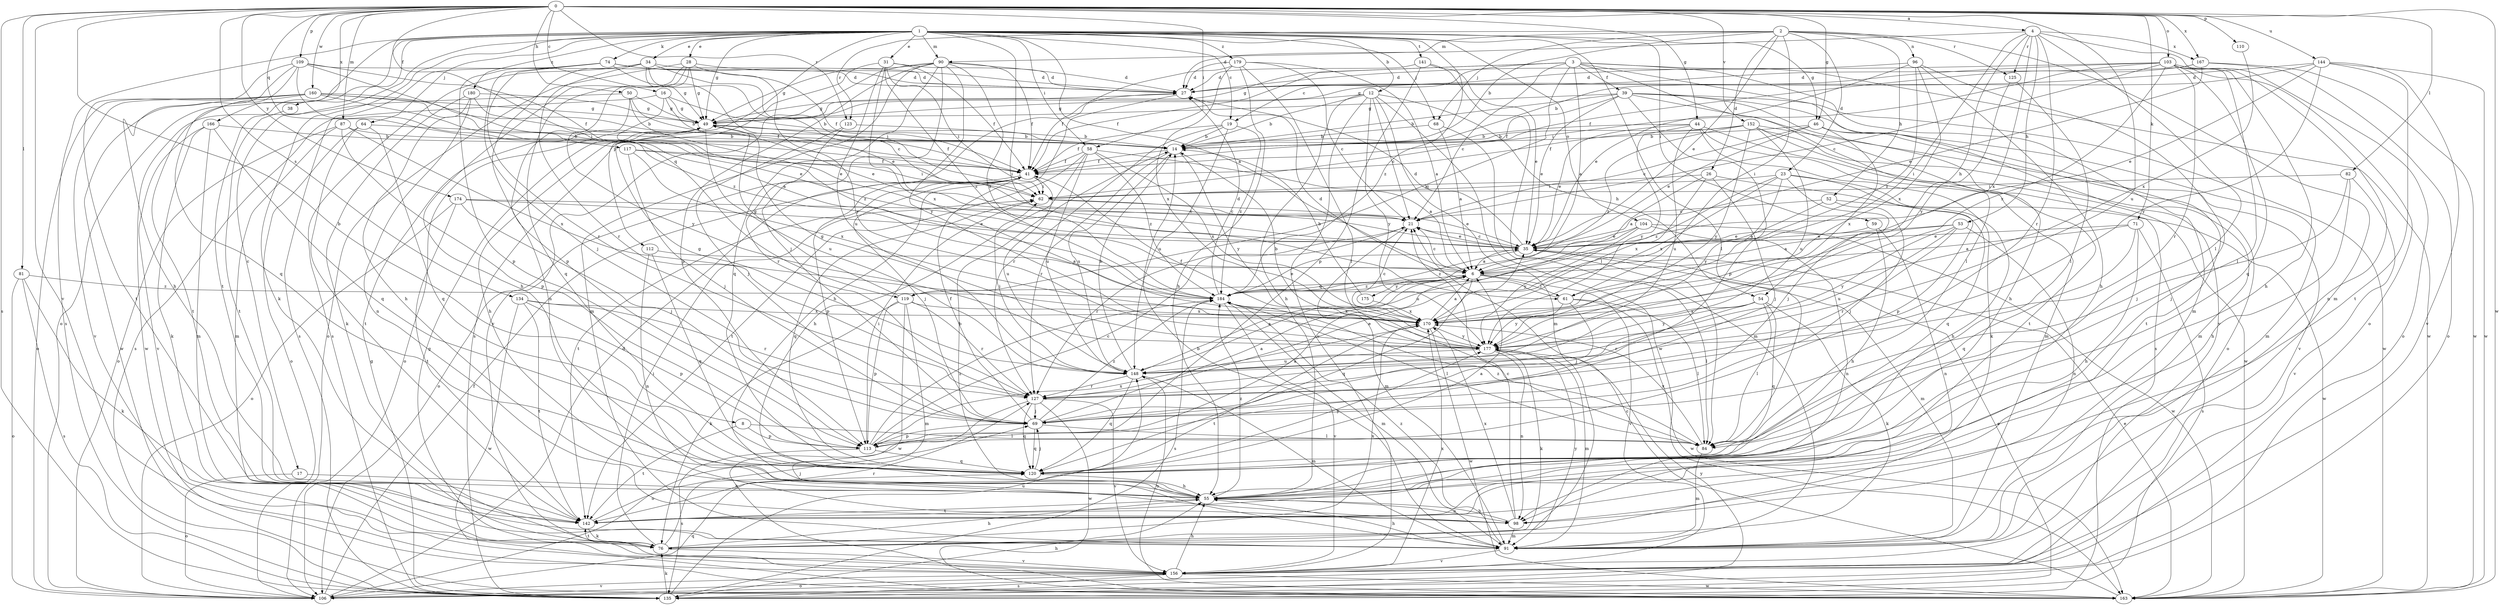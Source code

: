 strict digraph  {
0;
1;
2;
3;
4;
6;
8;
12;
14;
16;
17;
19;
21;
23;
26;
27;
28;
31;
34;
35;
38;
39;
41;
44;
46;
49;
50;
52;
53;
54;
55;
58;
59;
61;
62;
64;
68;
69;
71;
74;
76;
81;
82;
84;
87;
90;
91;
96;
98;
103;
104;
106;
109;
110;
112;
113;
117;
119;
120;
123;
125;
127;
134;
135;
141;
142;
144;
148;
152;
156;
160;
163;
166;
167;
170;
174;
175;
177;
179;
180;
184;
0 -> 4  [label=a];
0 -> 8  [label=b];
0 -> 16  [label=c];
0 -> 44  [label=g];
0 -> 46  [label=g];
0 -> 50  [label=h];
0 -> 58  [label=i];
0 -> 71  [label=k];
0 -> 81  [label=l];
0 -> 82  [label=l];
0 -> 87  [label=m];
0 -> 103  [label=o];
0 -> 109  [label=p];
0 -> 110  [label=p];
0 -> 117  [label=q];
0 -> 119  [label=q];
0 -> 123  [label=r];
0 -> 134  [label=s];
0 -> 135  [label=s];
0 -> 144  [label=u];
0 -> 148  [label=u];
0 -> 152  [label=v];
0 -> 156  [label=v];
0 -> 160  [label=w];
0 -> 163  [label=w];
0 -> 166  [label=x];
0 -> 167  [label=x];
0 -> 174  [label=y];
1 -> 6  [label=a];
1 -> 12  [label=b];
1 -> 17  [label=c];
1 -> 19  [label=c];
1 -> 28  [label=e];
1 -> 31  [label=e];
1 -> 34  [label=e];
1 -> 38  [label=f];
1 -> 46  [label=g];
1 -> 49  [label=g];
1 -> 58  [label=i];
1 -> 59  [label=i];
1 -> 61  [label=i];
1 -> 64  [label=j];
1 -> 68  [label=j];
1 -> 74  [label=k];
1 -> 76  [label=k];
1 -> 84  [label=l];
1 -> 90  [label=m];
1 -> 104  [label=o];
1 -> 106  [label=o];
1 -> 112  [label=p];
1 -> 135  [label=s];
1 -> 141  [label=t];
1 -> 142  [label=t];
1 -> 179  [label=z];
1 -> 180  [label=z];
1 -> 184  [label=z];
2 -> 14  [label=b];
2 -> 23  [label=d];
2 -> 26  [label=d];
2 -> 35  [label=e];
2 -> 52  [label=h];
2 -> 61  [label=i];
2 -> 68  [label=j];
2 -> 90  [label=m];
2 -> 91  [label=m];
2 -> 96  [label=n];
2 -> 123  [label=r];
2 -> 125  [label=r];
3 -> 6  [label=a];
3 -> 19  [label=c];
3 -> 21  [label=c];
3 -> 39  [label=f];
3 -> 41  [label=f];
3 -> 49  [label=g];
3 -> 84  [label=l];
3 -> 91  [label=m];
3 -> 119  [label=q];
3 -> 156  [label=v];
3 -> 163  [label=w];
4 -> 27  [label=d];
4 -> 53  [label=h];
4 -> 54  [label=h];
4 -> 61  [label=i];
4 -> 84  [label=l];
4 -> 106  [label=o];
4 -> 125  [label=r];
4 -> 127  [label=r];
4 -> 167  [label=x];
4 -> 170  [label=x];
6 -> 21  [label=c];
6 -> 61  [label=i];
6 -> 84  [label=l];
6 -> 119  [label=q];
6 -> 120  [label=q];
6 -> 156  [label=v];
6 -> 175  [label=y];
6 -> 184  [label=z];
8 -> 84  [label=l];
8 -> 113  [label=p];
8 -> 142  [label=t];
12 -> 14  [label=b];
12 -> 21  [label=c];
12 -> 49  [label=g];
12 -> 54  [label=h];
12 -> 55  [label=h];
12 -> 91  [label=m];
12 -> 156  [label=v];
12 -> 163  [label=w];
12 -> 177  [label=y];
14 -> 41  [label=f];
14 -> 127  [label=r];
14 -> 148  [label=u];
14 -> 177  [label=y];
16 -> 14  [label=b];
16 -> 35  [label=e];
16 -> 49  [label=g];
16 -> 135  [label=s];
16 -> 184  [label=z];
17 -> 55  [label=h];
17 -> 106  [label=o];
19 -> 14  [label=b];
19 -> 41  [label=f];
19 -> 127  [label=r];
19 -> 148  [label=u];
19 -> 184  [label=z];
21 -> 35  [label=e];
21 -> 91  [label=m];
21 -> 127  [label=r];
23 -> 55  [label=h];
23 -> 62  [label=i];
23 -> 69  [label=j];
23 -> 113  [label=p];
23 -> 170  [label=x];
23 -> 177  [label=y];
23 -> 184  [label=z];
26 -> 6  [label=a];
26 -> 62  [label=i];
26 -> 69  [label=j];
26 -> 120  [label=q];
26 -> 170  [label=x];
27 -> 49  [label=g];
27 -> 55  [label=h];
28 -> 27  [label=d];
28 -> 49  [label=g];
28 -> 55  [label=h];
28 -> 98  [label=n];
28 -> 106  [label=o];
28 -> 120  [label=q];
28 -> 177  [label=y];
31 -> 27  [label=d];
31 -> 41  [label=f];
31 -> 62  [label=i];
31 -> 135  [label=s];
31 -> 148  [label=u];
31 -> 170  [label=x];
31 -> 184  [label=z];
34 -> 21  [label=c];
34 -> 27  [label=d];
34 -> 49  [label=g];
34 -> 62  [label=i];
34 -> 113  [label=p];
34 -> 127  [label=r];
34 -> 135  [label=s];
35 -> 6  [label=a];
35 -> 21  [label=c];
35 -> 27  [label=d];
35 -> 91  [label=m];
35 -> 184  [label=z];
38 -> 142  [label=t];
39 -> 14  [label=b];
39 -> 35  [label=e];
39 -> 41  [label=f];
39 -> 49  [label=g];
39 -> 55  [label=h];
39 -> 106  [label=o];
39 -> 113  [label=p];
39 -> 135  [label=s];
39 -> 163  [label=w];
41 -> 62  [label=i];
41 -> 69  [label=j];
41 -> 106  [label=o];
41 -> 113  [label=p];
41 -> 142  [label=t];
41 -> 148  [label=u];
44 -> 14  [label=b];
44 -> 35  [label=e];
44 -> 76  [label=k];
44 -> 91  [label=m];
44 -> 148  [label=u];
44 -> 163  [label=w];
44 -> 177  [label=y];
46 -> 14  [label=b];
46 -> 21  [label=c];
46 -> 35  [label=e];
46 -> 91  [label=m];
46 -> 142  [label=t];
46 -> 170  [label=x];
49 -> 14  [label=b];
49 -> 41  [label=f];
49 -> 55  [label=h];
49 -> 106  [label=o];
49 -> 148  [label=u];
50 -> 14  [label=b];
50 -> 35  [label=e];
50 -> 49  [label=g];
50 -> 163  [label=w];
50 -> 177  [label=y];
52 -> 6  [label=a];
52 -> 21  [label=c];
52 -> 69  [label=j];
52 -> 163  [label=w];
53 -> 6  [label=a];
53 -> 35  [label=e];
53 -> 98  [label=n];
53 -> 127  [label=r];
53 -> 148  [label=u];
53 -> 177  [label=y];
54 -> 76  [label=k];
54 -> 84  [label=l];
54 -> 120  [label=q];
54 -> 127  [label=r];
54 -> 170  [label=x];
54 -> 177  [label=y];
55 -> 14  [label=b];
55 -> 98  [label=n];
55 -> 142  [label=t];
55 -> 184  [label=z];
58 -> 6  [label=a];
58 -> 41  [label=f];
58 -> 55  [label=h];
58 -> 142  [label=t];
58 -> 148  [label=u];
58 -> 170  [label=x];
58 -> 184  [label=z];
59 -> 35  [label=e];
59 -> 55  [label=h];
59 -> 98  [label=n];
61 -> 27  [label=d];
61 -> 69  [label=j];
61 -> 84  [label=l];
61 -> 163  [label=w];
61 -> 177  [label=y];
62 -> 21  [label=c];
62 -> 35  [label=e];
62 -> 120  [label=q];
64 -> 14  [label=b];
64 -> 106  [label=o];
64 -> 120  [label=q];
64 -> 142  [label=t];
68 -> 6  [label=a];
68 -> 14  [label=b];
68 -> 91  [label=m];
69 -> 6  [label=a];
69 -> 41  [label=f];
69 -> 84  [label=l];
69 -> 113  [label=p];
69 -> 120  [label=q];
69 -> 184  [label=z];
71 -> 6  [label=a];
71 -> 35  [label=e];
71 -> 55  [label=h];
71 -> 120  [label=q];
71 -> 135  [label=s];
74 -> 27  [label=d];
74 -> 35  [label=e];
74 -> 41  [label=f];
74 -> 69  [label=j];
74 -> 113  [label=p];
74 -> 127  [label=r];
74 -> 135  [label=s];
76 -> 55  [label=h];
76 -> 62  [label=i];
76 -> 127  [label=r];
76 -> 142  [label=t];
76 -> 156  [label=v];
76 -> 170  [label=x];
76 -> 177  [label=y];
81 -> 76  [label=k];
81 -> 106  [label=o];
81 -> 135  [label=s];
81 -> 184  [label=z];
82 -> 55  [label=h];
82 -> 62  [label=i];
82 -> 69  [label=j];
82 -> 156  [label=v];
84 -> 91  [label=m];
84 -> 170  [label=x];
84 -> 184  [label=z];
87 -> 14  [label=b];
87 -> 91  [label=m];
87 -> 106  [label=o];
87 -> 113  [label=p];
87 -> 170  [label=x];
90 -> 27  [label=d];
90 -> 41  [label=f];
90 -> 49  [label=g];
90 -> 69  [label=j];
90 -> 91  [label=m];
90 -> 113  [label=p];
90 -> 120  [label=q];
90 -> 156  [label=v];
90 -> 177  [label=y];
90 -> 184  [label=z];
91 -> 14  [label=b];
91 -> 55  [label=h];
91 -> 156  [label=v];
91 -> 184  [label=z];
96 -> 27  [label=d];
96 -> 35  [label=e];
96 -> 55  [label=h];
96 -> 170  [label=x];
96 -> 184  [label=z];
96 -> 142  [label=j];
98 -> 21  [label=c];
98 -> 55  [label=h];
98 -> 91  [label=m];
98 -> 170  [label=x];
103 -> 21  [label=c];
103 -> 27  [label=d];
103 -> 49  [label=g];
103 -> 55  [label=h];
103 -> 62  [label=i];
103 -> 84  [label=l];
103 -> 98  [label=n];
103 -> 106  [label=o];
103 -> 120  [label=q];
103 -> 127  [label=r];
103 -> 170  [label=x];
104 -> 35  [label=e];
104 -> 98  [label=n];
104 -> 148  [label=u];
104 -> 163  [label=w];
104 -> 177  [label=y];
106 -> 27  [label=d];
106 -> 41  [label=f];
106 -> 120  [label=q];
106 -> 156  [label=v];
109 -> 27  [label=d];
109 -> 41  [label=f];
109 -> 55  [label=h];
109 -> 62  [label=i];
109 -> 120  [label=q];
109 -> 142  [label=t];
109 -> 184  [label=z];
110 -> 170  [label=x];
112 -> 6  [label=a];
112 -> 98  [label=n];
112 -> 120  [label=q];
113 -> 6  [label=a];
113 -> 21  [label=c];
113 -> 62  [label=i];
113 -> 120  [label=q];
113 -> 135  [label=s];
113 -> 170  [label=x];
113 -> 184  [label=z];
117 -> 41  [label=f];
117 -> 62  [label=i];
117 -> 69  [label=j];
117 -> 170  [label=x];
119 -> 49  [label=g];
119 -> 76  [label=k];
119 -> 91  [label=m];
119 -> 113  [label=p];
119 -> 127  [label=r];
119 -> 163  [label=w];
119 -> 170  [label=x];
120 -> 6  [label=a];
120 -> 55  [label=h];
120 -> 69  [label=j];
120 -> 177  [label=y];
123 -> 14  [label=b];
123 -> 69  [label=j];
123 -> 127  [label=r];
125 -> 84  [label=l];
125 -> 177  [label=y];
127 -> 35  [label=e];
127 -> 69  [label=j];
127 -> 106  [label=o];
127 -> 120  [label=q];
127 -> 156  [label=v];
127 -> 163  [label=w];
134 -> 113  [label=p];
134 -> 127  [label=r];
134 -> 142  [label=t];
134 -> 163  [label=w];
134 -> 170  [label=x];
135 -> 35  [label=e];
135 -> 49  [label=g];
135 -> 55  [label=h];
135 -> 76  [label=k];
135 -> 148  [label=u];
135 -> 177  [label=y];
141 -> 27  [label=d];
141 -> 35  [label=e];
141 -> 84  [label=l];
141 -> 113  [label=p];
142 -> 69  [label=j];
142 -> 76  [label=k];
144 -> 14  [label=b];
144 -> 27  [label=d];
144 -> 35  [label=e];
144 -> 142  [label=t];
144 -> 156  [label=v];
144 -> 163  [label=w];
144 -> 177  [label=y];
148 -> 6  [label=a];
148 -> 14  [label=b];
148 -> 49  [label=g];
148 -> 62  [label=i];
148 -> 91  [label=m];
148 -> 120  [label=q];
148 -> 127  [label=r];
152 -> 14  [label=b];
152 -> 41  [label=f];
152 -> 91  [label=m];
152 -> 142  [label=t];
152 -> 148  [label=u];
152 -> 156  [label=v];
152 -> 177  [label=y];
152 -> 184  [label=z];
156 -> 49  [label=g];
156 -> 55  [label=h];
156 -> 106  [label=o];
156 -> 135  [label=s];
156 -> 163  [label=w];
156 -> 170  [label=x];
160 -> 6  [label=a];
160 -> 14  [label=b];
160 -> 35  [label=e];
160 -> 49  [label=g];
160 -> 106  [label=o];
160 -> 142  [label=t];
160 -> 156  [label=v];
160 -> 163  [label=w];
163 -> 21  [label=c];
163 -> 35  [label=e];
163 -> 148  [label=u];
166 -> 14  [label=b];
166 -> 76  [label=k];
166 -> 91  [label=m];
166 -> 120  [label=q];
166 -> 156  [label=v];
167 -> 27  [label=d];
167 -> 35  [label=e];
167 -> 41  [label=f];
167 -> 106  [label=o];
167 -> 163  [label=w];
170 -> 6  [label=a];
170 -> 21  [label=c];
170 -> 142  [label=t];
170 -> 163  [label=w];
170 -> 177  [label=y];
174 -> 21  [label=c];
174 -> 35  [label=e];
174 -> 69  [label=j];
174 -> 106  [label=o];
174 -> 142  [label=t];
175 -> 14  [label=b];
175 -> 170  [label=x];
177 -> 14  [label=b];
177 -> 41  [label=f];
177 -> 49  [label=g];
177 -> 76  [label=k];
177 -> 91  [label=m];
177 -> 98  [label=n];
177 -> 148  [label=u];
179 -> 6  [label=a];
179 -> 21  [label=c];
179 -> 27  [label=d];
179 -> 41  [label=f];
179 -> 55  [label=h];
179 -> 84  [label=l];
179 -> 170  [label=x];
180 -> 41  [label=f];
180 -> 49  [label=g];
180 -> 55  [label=h];
180 -> 76  [label=k];
180 -> 98  [label=n];
184 -> 27  [label=d];
184 -> 35  [label=e];
184 -> 84  [label=l];
184 -> 91  [label=m];
184 -> 135  [label=s];
184 -> 156  [label=v];
184 -> 170  [label=x];
}
